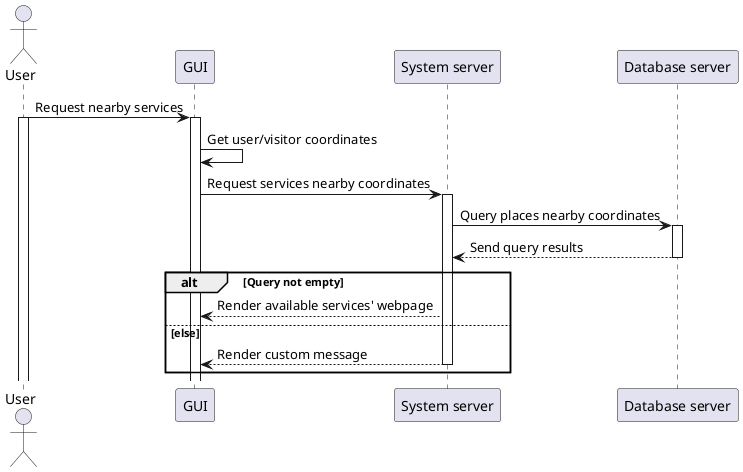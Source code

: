 @startuml nearby_seq
actor User as usr
participant "GUI" as fr
participant "System server" as sys
participant "Database server" as db
usr -> fr : Request nearby services
activate usr
activate fr
fr -> fr : Get user/visitor coordinates
fr -> sys : Request services nearby coordinates
activate sys
sys -> db : Query places nearby coordinates
activate db
db --> sys : Send query results
deactivate db
alt Query not empty
    sys --> fr : Render available services' webpage
else else
    sys --> fr : Render custom message
    deactivate sys
end
deactivate sys
@enduml


@startuml map_nearby_seq
actor User as usr
participant "GUI" as fr
participant "System server" as sys
participant "Database server" as db
usr -> sys : Request map selection webpage
activate usr
activate sys
sys --> fr : Render webpage 
activate fr
usr -> fr : Select place in the map
fr -> sys : Request services nearby selected coordinates
sys -> db : Query places nearby coordinates
activate db
db --> sys : Send query results
deactivate db
alt Query not empty
    sys --> fr : Render available services' webpage
else else
    sys --> fr : Render error message
    deactivate sys
end
@enduml


@startuml sign_in
actor User as usr
participant "GUI" as fr
participant "System server" as sys
participant "Database server" as db
activate usr
usr -> sys : Request sign in webpage
sys --> fr : Render webpage
activate fr
usr -> fr : Fill sign in form
fr -> fr : Check form info validity
alt form is valid
    fr -> sys : Submit form
    activate sys
else else
    fr --> usr : Alert error message
end
sys -> db : Query username and password
activate db
db --> sys : Send query results
deactivate db
alt user exists
    sys -> fr : Log in and redirect user to main webpage
else else
    sys -> fr : Render error message         
end
@enduml


@startuml add_favourites
actor User as usr
participant "GUI" as fr
participant "System server" as sys
participant "Database server" as db
activate usr
activate fr
usr -> fr : Add service to favorites
fr -> sys : Send request with service identifier
sys -> db : Query this service from user's favourites
activate sys
activate db
db --> sys : Send query results
deactivate db
alt service does not exist
    sys -> db : Add service to user's favourites
    activate db
    deactivate db
    sys --> fr : Notify success message
else else
    sys --> fr : Notify user    
end
@enduml


@startuml register_user
actor User as usr
participant "GUI" as fr
participant "System server" as sys
participant "Database server" as db
usr -> sys : Request sign up webpage
activate usr
activate sys
sys --> fr : Render webpage
activate fr
usr -> fr : Fill sign up form
fr -> fr : Check form info validity
alt form is valid
    fr -> sys : Submit form
    sys -> db : Query username
    activate db
    db --> sys : Send query results
    deactivate db
    alt username does not exists
        sys -> db : Add user to database
        activate db
        deactivate db
    else else
        sys -> fr : Render error message
    end
else else
    fr --> usr : Alert error message
end
@enduml

@startuml modify_personnal_service
actor User as usr
participant "GUI" as fr
participant "System server" as sys
participant "Database server" as db
activate usr
usr -> sys : Request a service modification page
activate sys
sys --> fr : Render webpage
activate fr
usr -> fr : Fill new info form
fr -> fr : Check form info validity
alt form is valid
    fr -> sys : Submit form
    sys -> db : Query user's services
    activate db
    db --> sys : Send query results
    deactivate db
    alt service to modify exists in query
        sys -> db : Update service info
        activate db
        deactivate db
        sys -> fr : Notify success
    else else
        sys -> fr : Render error message
    end
else else
    fr --> usr : Alert error message
end
@enduml